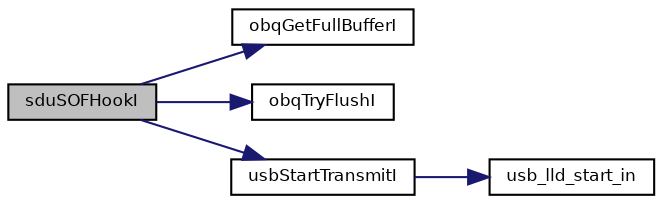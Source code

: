 digraph "sduSOFHookI"
{
  bgcolor="transparent";
  edge [fontname="Helvetica",fontsize="8",labelfontname="Helvetica",labelfontsize="8"];
  node [fontname="Helvetica",fontsize="8",shape=record];
  rankdir="LR";
  Node17 [label="sduSOFHookI",height=0.2,width=0.4,color="black", fillcolor="grey75", style="filled", fontcolor="black"];
  Node17 -> Node18 [color="midnightblue",fontsize="8",style="solid",fontname="Helvetica"];
  Node18 [label="obqGetFullBufferI",height=0.2,width=0.4,color="black",URL="$group___h_a_l___b_u_f_f_e_r_s.html#ga4f4a4180bc16647e80899247699cdafb",tooltip="Gets the next filled buffer from the queue. "];
  Node17 -> Node19 [color="midnightblue",fontsize="8",style="solid",fontname="Helvetica"];
  Node19 [label="obqTryFlushI",height=0.2,width=0.4,color="black",URL="$group___h_a_l___b_u_f_f_e_r_s.html#ga517f391c5db3974d78bfab7493d5cbe9",tooltip="Flushes the current, partially filled, buffer to the queue. "];
  Node17 -> Node20 [color="midnightblue",fontsize="8",style="solid",fontname="Helvetica"];
  Node20 [label="usbStartTransmitI",height=0.2,width=0.4,color="black",URL="$group___u_s_b.html#ga68806a465ab83984d4e4fdb335405079",tooltip="Starts a transmit transaction on an IN endpoint. "];
  Node20 -> Node21 [color="midnightblue",fontsize="8",style="solid",fontname="Helvetica"];
  Node21 [label="usb_lld_start_in",height=0.2,width=0.4,color="black",URL="$group___u_s_b.html#gab03273c7bdd1779638ef66bd3b20b2b9",tooltip="Starts a transmit operation on an IN endpoint. "];
}
